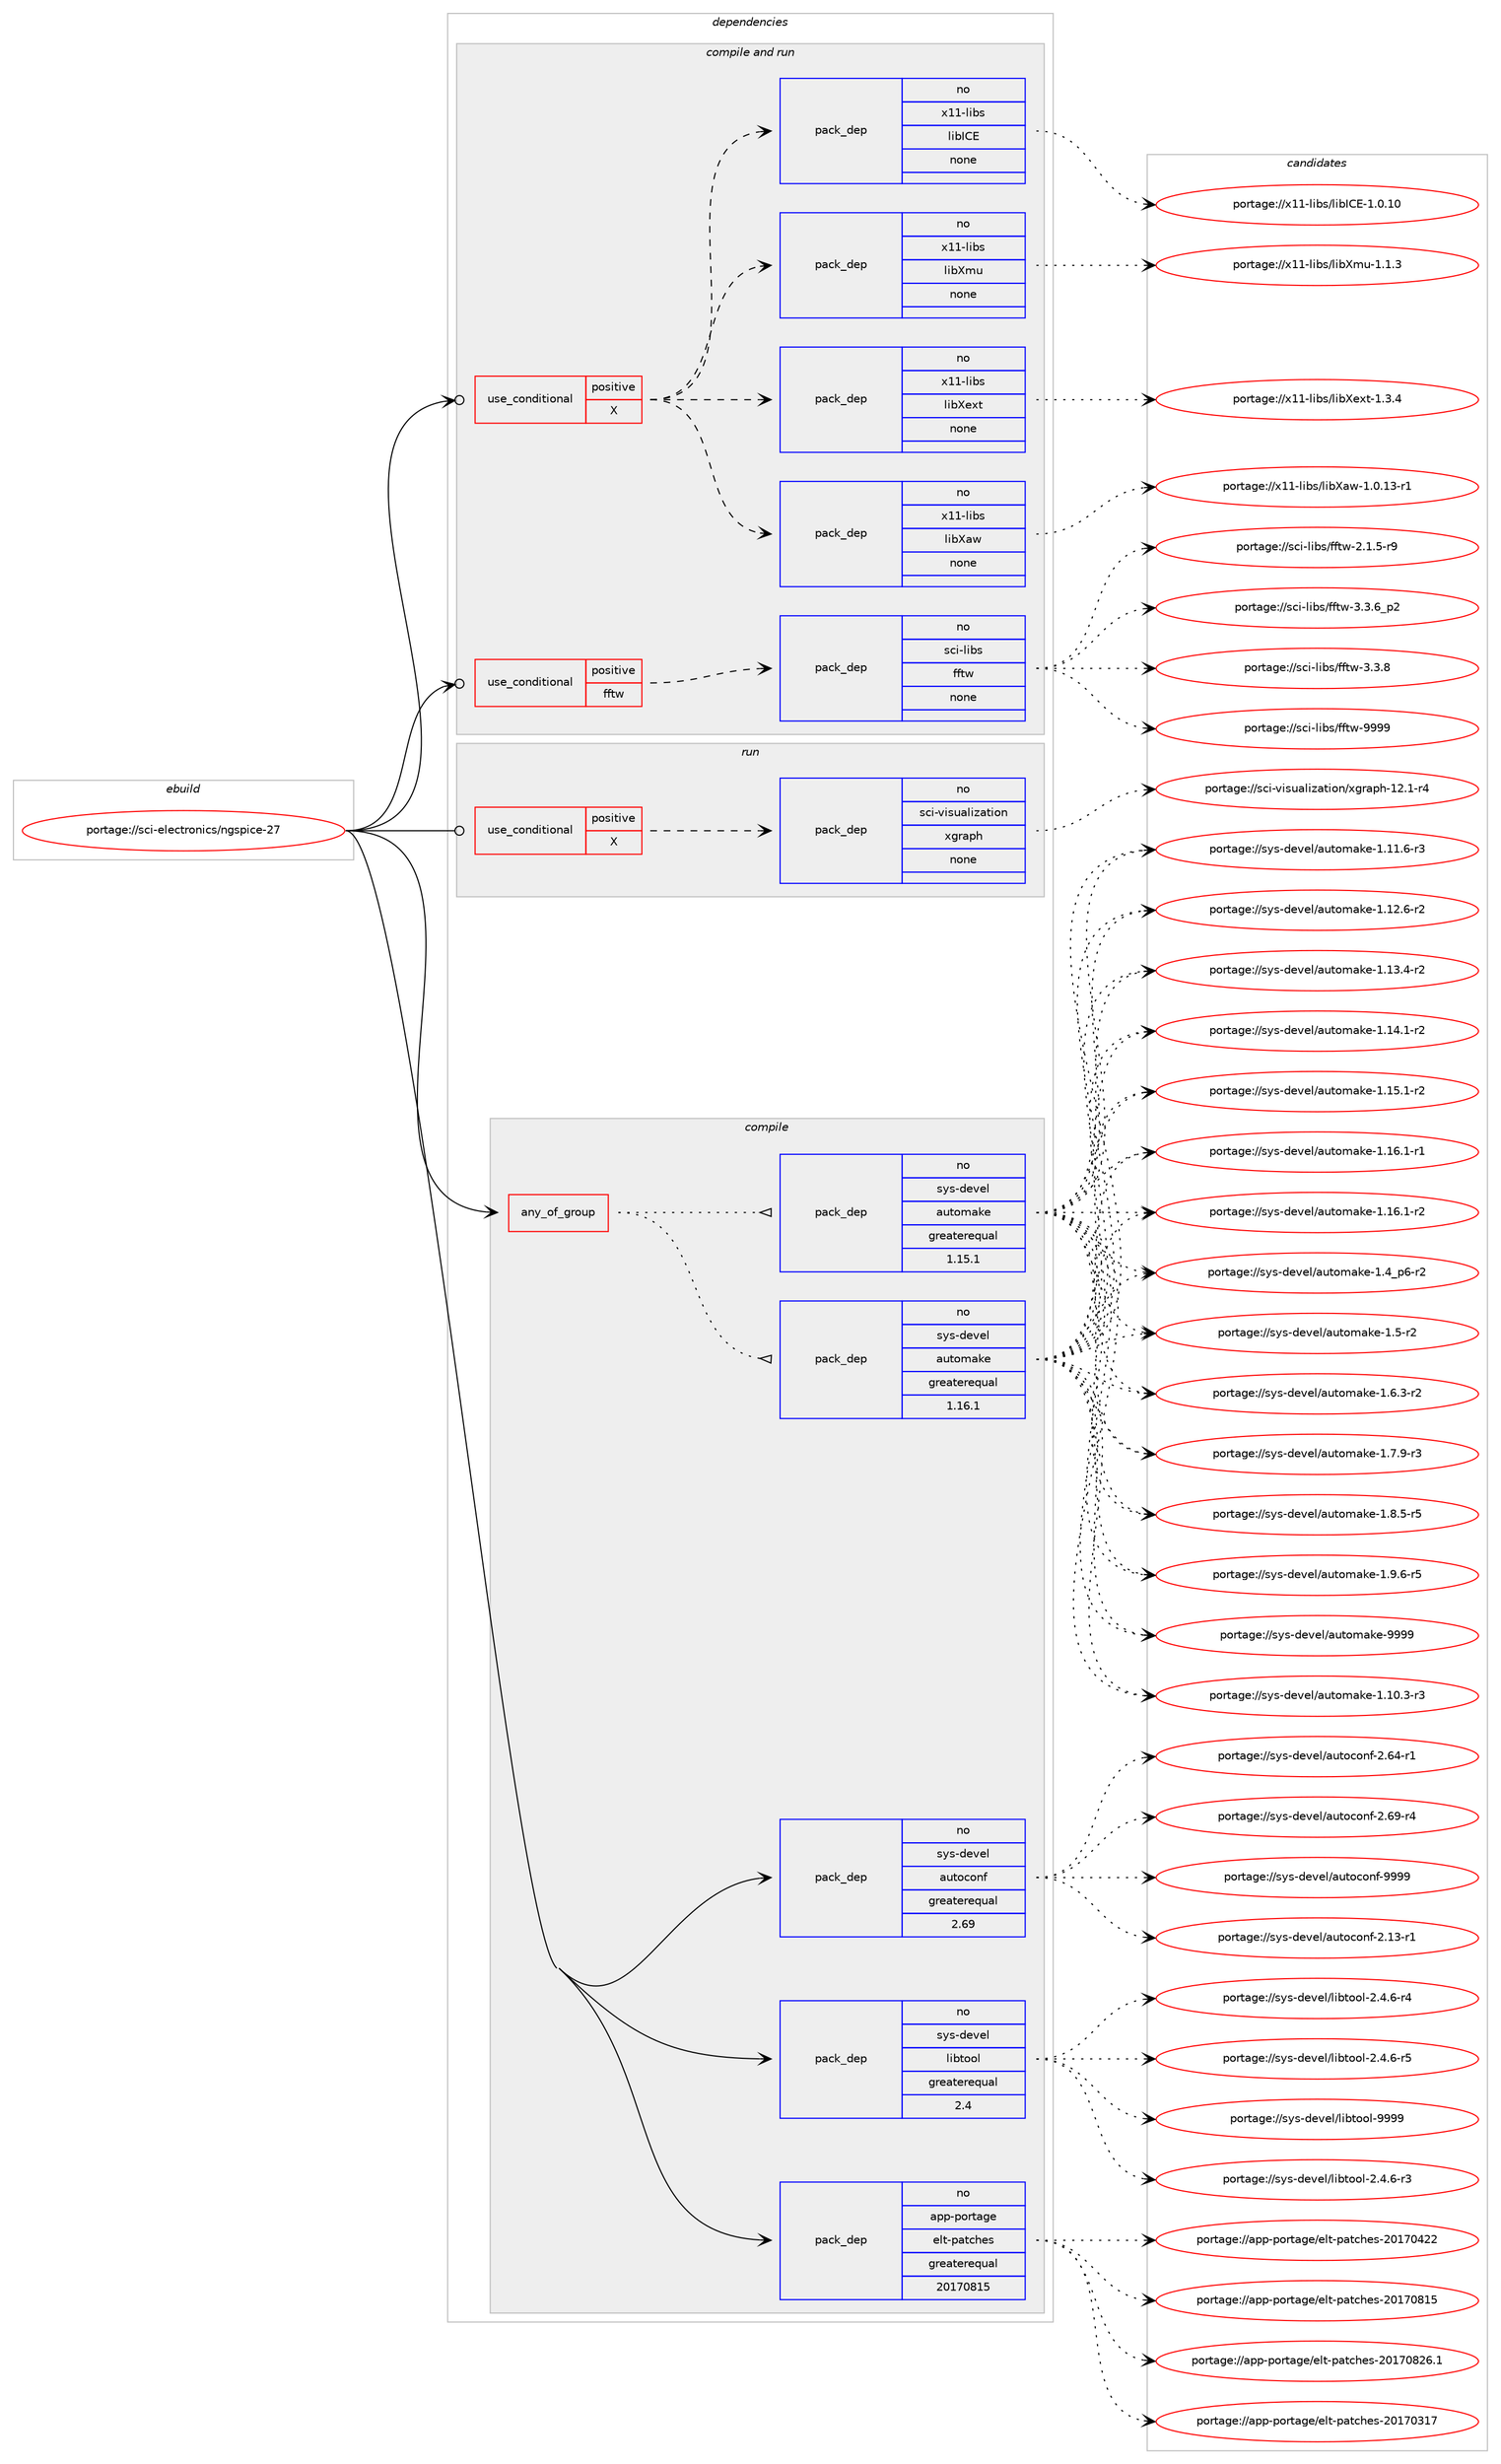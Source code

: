 digraph prolog {

# *************
# Graph options
# *************

newrank=true;
concentrate=true;
compound=true;
graph [rankdir=LR,fontname=Helvetica,fontsize=10,ranksep=1.5];#, ranksep=2.5, nodesep=0.2];
edge  [arrowhead=vee];
node  [fontname=Helvetica,fontsize=10];

# **********
# The ebuild
# **********

subgraph cluster_leftcol {
color=gray;
rank=same;
label=<<i>ebuild</i>>;
id [label="portage://sci-electronics/ngspice-27", color=red, width=4, href="../sci-electronics/ngspice-27.svg"];
}

# ****************
# The dependencies
# ****************

subgraph cluster_midcol {
color=gray;
label=<<i>dependencies</i>>;
subgraph cluster_compile {
fillcolor="#eeeeee";
style=filled;
label=<<i>compile</i>>;
subgraph any6344 {
dependency386408 [label=<<TABLE BORDER="0" CELLBORDER="1" CELLSPACING="0" CELLPADDING="4"><TR><TD CELLPADDING="10">any_of_group</TD></TR></TABLE>>, shape=none, color=red];subgraph pack284162 {
dependency386409 [label=<<TABLE BORDER="0" CELLBORDER="1" CELLSPACING="0" CELLPADDING="4" WIDTH="220"><TR><TD ROWSPAN="6" CELLPADDING="30">pack_dep</TD></TR><TR><TD WIDTH="110">no</TD></TR><TR><TD>sys-devel</TD></TR><TR><TD>automake</TD></TR><TR><TD>greaterequal</TD></TR><TR><TD>1.16.1</TD></TR></TABLE>>, shape=none, color=blue];
}
dependency386408:e -> dependency386409:w [weight=20,style="dotted",arrowhead="oinv"];
subgraph pack284163 {
dependency386410 [label=<<TABLE BORDER="0" CELLBORDER="1" CELLSPACING="0" CELLPADDING="4" WIDTH="220"><TR><TD ROWSPAN="6" CELLPADDING="30">pack_dep</TD></TR><TR><TD WIDTH="110">no</TD></TR><TR><TD>sys-devel</TD></TR><TR><TD>automake</TD></TR><TR><TD>greaterequal</TD></TR><TR><TD>1.15.1</TD></TR></TABLE>>, shape=none, color=blue];
}
dependency386408:e -> dependency386410:w [weight=20,style="dotted",arrowhead="oinv"];
}
id:e -> dependency386408:w [weight=20,style="solid",arrowhead="vee"];
subgraph pack284164 {
dependency386411 [label=<<TABLE BORDER="0" CELLBORDER="1" CELLSPACING="0" CELLPADDING="4" WIDTH="220"><TR><TD ROWSPAN="6" CELLPADDING="30">pack_dep</TD></TR><TR><TD WIDTH="110">no</TD></TR><TR><TD>app-portage</TD></TR><TR><TD>elt-patches</TD></TR><TR><TD>greaterequal</TD></TR><TR><TD>20170815</TD></TR></TABLE>>, shape=none, color=blue];
}
id:e -> dependency386411:w [weight=20,style="solid",arrowhead="vee"];
subgraph pack284165 {
dependency386412 [label=<<TABLE BORDER="0" CELLBORDER="1" CELLSPACING="0" CELLPADDING="4" WIDTH="220"><TR><TD ROWSPAN="6" CELLPADDING="30">pack_dep</TD></TR><TR><TD WIDTH="110">no</TD></TR><TR><TD>sys-devel</TD></TR><TR><TD>autoconf</TD></TR><TR><TD>greaterequal</TD></TR><TR><TD>2.69</TD></TR></TABLE>>, shape=none, color=blue];
}
id:e -> dependency386412:w [weight=20,style="solid",arrowhead="vee"];
subgraph pack284166 {
dependency386413 [label=<<TABLE BORDER="0" CELLBORDER="1" CELLSPACING="0" CELLPADDING="4" WIDTH="220"><TR><TD ROWSPAN="6" CELLPADDING="30">pack_dep</TD></TR><TR><TD WIDTH="110">no</TD></TR><TR><TD>sys-devel</TD></TR><TR><TD>libtool</TD></TR><TR><TD>greaterequal</TD></TR><TR><TD>2.4</TD></TR></TABLE>>, shape=none, color=blue];
}
id:e -> dependency386413:w [weight=20,style="solid",arrowhead="vee"];
}
subgraph cluster_compileandrun {
fillcolor="#eeeeee";
style=filled;
label=<<i>compile and run</i>>;
subgraph cond95698 {
dependency386414 [label=<<TABLE BORDER="0" CELLBORDER="1" CELLSPACING="0" CELLPADDING="4"><TR><TD ROWSPAN="3" CELLPADDING="10">use_conditional</TD></TR><TR><TD>positive</TD></TR><TR><TD>X</TD></TR></TABLE>>, shape=none, color=red];
subgraph pack284167 {
dependency386415 [label=<<TABLE BORDER="0" CELLBORDER="1" CELLSPACING="0" CELLPADDING="4" WIDTH="220"><TR><TD ROWSPAN="6" CELLPADDING="30">pack_dep</TD></TR><TR><TD WIDTH="110">no</TD></TR><TR><TD>x11-libs</TD></TR><TR><TD>libICE</TD></TR><TR><TD>none</TD></TR><TR><TD></TD></TR></TABLE>>, shape=none, color=blue];
}
dependency386414:e -> dependency386415:w [weight=20,style="dashed",arrowhead="vee"];
subgraph pack284168 {
dependency386416 [label=<<TABLE BORDER="0" CELLBORDER="1" CELLSPACING="0" CELLPADDING="4" WIDTH="220"><TR><TD ROWSPAN="6" CELLPADDING="30">pack_dep</TD></TR><TR><TD WIDTH="110">no</TD></TR><TR><TD>x11-libs</TD></TR><TR><TD>libXaw</TD></TR><TR><TD>none</TD></TR><TR><TD></TD></TR></TABLE>>, shape=none, color=blue];
}
dependency386414:e -> dependency386416:w [weight=20,style="dashed",arrowhead="vee"];
subgraph pack284169 {
dependency386417 [label=<<TABLE BORDER="0" CELLBORDER="1" CELLSPACING="0" CELLPADDING="4" WIDTH="220"><TR><TD ROWSPAN="6" CELLPADDING="30">pack_dep</TD></TR><TR><TD WIDTH="110">no</TD></TR><TR><TD>x11-libs</TD></TR><TR><TD>libXext</TD></TR><TR><TD>none</TD></TR><TR><TD></TD></TR></TABLE>>, shape=none, color=blue];
}
dependency386414:e -> dependency386417:w [weight=20,style="dashed",arrowhead="vee"];
subgraph pack284170 {
dependency386418 [label=<<TABLE BORDER="0" CELLBORDER="1" CELLSPACING="0" CELLPADDING="4" WIDTH="220"><TR><TD ROWSPAN="6" CELLPADDING="30">pack_dep</TD></TR><TR><TD WIDTH="110">no</TD></TR><TR><TD>x11-libs</TD></TR><TR><TD>libXmu</TD></TR><TR><TD>none</TD></TR><TR><TD></TD></TR></TABLE>>, shape=none, color=blue];
}
dependency386414:e -> dependency386418:w [weight=20,style="dashed",arrowhead="vee"];
}
id:e -> dependency386414:w [weight=20,style="solid",arrowhead="odotvee"];
subgraph cond95699 {
dependency386419 [label=<<TABLE BORDER="0" CELLBORDER="1" CELLSPACING="0" CELLPADDING="4"><TR><TD ROWSPAN="3" CELLPADDING="10">use_conditional</TD></TR><TR><TD>positive</TD></TR><TR><TD>fftw</TD></TR></TABLE>>, shape=none, color=red];
subgraph pack284171 {
dependency386420 [label=<<TABLE BORDER="0" CELLBORDER="1" CELLSPACING="0" CELLPADDING="4" WIDTH="220"><TR><TD ROWSPAN="6" CELLPADDING="30">pack_dep</TD></TR><TR><TD WIDTH="110">no</TD></TR><TR><TD>sci-libs</TD></TR><TR><TD>fftw</TD></TR><TR><TD>none</TD></TR><TR><TD></TD></TR></TABLE>>, shape=none, color=blue];
}
dependency386419:e -> dependency386420:w [weight=20,style="dashed",arrowhead="vee"];
}
id:e -> dependency386419:w [weight=20,style="solid",arrowhead="odotvee"];
}
subgraph cluster_run {
fillcolor="#eeeeee";
style=filled;
label=<<i>run</i>>;
subgraph cond95700 {
dependency386421 [label=<<TABLE BORDER="0" CELLBORDER="1" CELLSPACING="0" CELLPADDING="4"><TR><TD ROWSPAN="3" CELLPADDING="10">use_conditional</TD></TR><TR><TD>positive</TD></TR><TR><TD>X</TD></TR></TABLE>>, shape=none, color=red];
subgraph pack284172 {
dependency386422 [label=<<TABLE BORDER="0" CELLBORDER="1" CELLSPACING="0" CELLPADDING="4" WIDTH="220"><TR><TD ROWSPAN="6" CELLPADDING="30">pack_dep</TD></TR><TR><TD WIDTH="110">no</TD></TR><TR><TD>sci-visualization</TD></TR><TR><TD>xgraph</TD></TR><TR><TD>none</TD></TR><TR><TD></TD></TR></TABLE>>, shape=none, color=blue];
}
dependency386421:e -> dependency386422:w [weight=20,style="dashed",arrowhead="vee"];
}
id:e -> dependency386421:w [weight=20,style="solid",arrowhead="odot"];
}
}

# **************
# The candidates
# **************

subgraph cluster_choices {
rank=same;
color=gray;
label=<<i>candidates</i>>;

subgraph choice284162 {
color=black;
nodesep=1;
choiceportage11512111545100101118101108479711711611110997107101454946494846514511451 [label="portage://sys-devel/automake-1.10.3-r3", color=red, width=4,href="../sys-devel/automake-1.10.3-r3.svg"];
choiceportage11512111545100101118101108479711711611110997107101454946494946544511451 [label="portage://sys-devel/automake-1.11.6-r3", color=red, width=4,href="../sys-devel/automake-1.11.6-r3.svg"];
choiceportage11512111545100101118101108479711711611110997107101454946495046544511450 [label="portage://sys-devel/automake-1.12.6-r2", color=red, width=4,href="../sys-devel/automake-1.12.6-r2.svg"];
choiceportage11512111545100101118101108479711711611110997107101454946495146524511450 [label="portage://sys-devel/automake-1.13.4-r2", color=red, width=4,href="../sys-devel/automake-1.13.4-r2.svg"];
choiceportage11512111545100101118101108479711711611110997107101454946495246494511450 [label="portage://sys-devel/automake-1.14.1-r2", color=red, width=4,href="../sys-devel/automake-1.14.1-r2.svg"];
choiceportage11512111545100101118101108479711711611110997107101454946495346494511450 [label="portage://sys-devel/automake-1.15.1-r2", color=red, width=4,href="../sys-devel/automake-1.15.1-r2.svg"];
choiceportage11512111545100101118101108479711711611110997107101454946495446494511449 [label="portage://sys-devel/automake-1.16.1-r1", color=red, width=4,href="../sys-devel/automake-1.16.1-r1.svg"];
choiceportage11512111545100101118101108479711711611110997107101454946495446494511450 [label="portage://sys-devel/automake-1.16.1-r2", color=red, width=4,href="../sys-devel/automake-1.16.1-r2.svg"];
choiceportage115121115451001011181011084797117116111109971071014549465295112544511450 [label="portage://sys-devel/automake-1.4_p6-r2", color=red, width=4,href="../sys-devel/automake-1.4_p6-r2.svg"];
choiceportage11512111545100101118101108479711711611110997107101454946534511450 [label="portage://sys-devel/automake-1.5-r2", color=red, width=4,href="../sys-devel/automake-1.5-r2.svg"];
choiceportage115121115451001011181011084797117116111109971071014549465446514511450 [label="portage://sys-devel/automake-1.6.3-r2", color=red, width=4,href="../sys-devel/automake-1.6.3-r2.svg"];
choiceportage115121115451001011181011084797117116111109971071014549465546574511451 [label="portage://sys-devel/automake-1.7.9-r3", color=red, width=4,href="../sys-devel/automake-1.7.9-r3.svg"];
choiceportage115121115451001011181011084797117116111109971071014549465646534511453 [label="portage://sys-devel/automake-1.8.5-r5", color=red, width=4,href="../sys-devel/automake-1.8.5-r5.svg"];
choiceportage115121115451001011181011084797117116111109971071014549465746544511453 [label="portage://sys-devel/automake-1.9.6-r5", color=red, width=4,href="../sys-devel/automake-1.9.6-r5.svg"];
choiceportage115121115451001011181011084797117116111109971071014557575757 [label="portage://sys-devel/automake-9999", color=red, width=4,href="../sys-devel/automake-9999.svg"];
dependency386409:e -> choiceportage11512111545100101118101108479711711611110997107101454946494846514511451:w [style=dotted,weight="100"];
dependency386409:e -> choiceportage11512111545100101118101108479711711611110997107101454946494946544511451:w [style=dotted,weight="100"];
dependency386409:e -> choiceportage11512111545100101118101108479711711611110997107101454946495046544511450:w [style=dotted,weight="100"];
dependency386409:e -> choiceportage11512111545100101118101108479711711611110997107101454946495146524511450:w [style=dotted,weight="100"];
dependency386409:e -> choiceportage11512111545100101118101108479711711611110997107101454946495246494511450:w [style=dotted,weight="100"];
dependency386409:e -> choiceportage11512111545100101118101108479711711611110997107101454946495346494511450:w [style=dotted,weight="100"];
dependency386409:e -> choiceportage11512111545100101118101108479711711611110997107101454946495446494511449:w [style=dotted,weight="100"];
dependency386409:e -> choiceportage11512111545100101118101108479711711611110997107101454946495446494511450:w [style=dotted,weight="100"];
dependency386409:e -> choiceportage115121115451001011181011084797117116111109971071014549465295112544511450:w [style=dotted,weight="100"];
dependency386409:e -> choiceportage11512111545100101118101108479711711611110997107101454946534511450:w [style=dotted,weight="100"];
dependency386409:e -> choiceportage115121115451001011181011084797117116111109971071014549465446514511450:w [style=dotted,weight="100"];
dependency386409:e -> choiceportage115121115451001011181011084797117116111109971071014549465546574511451:w [style=dotted,weight="100"];
dependency386409:e -> choiceportage115121115451001011181011084797117116111109971071014549465646534511453:w [style=dotted,weight="100"];
dependency386409:e -> choiceportage115121115451001011181011084797117116111109971071014549465746544511453:w [style=dotted,weight="100"];
dependency386409:e -> choiceportage115121115451001011181011084797117116111109971071014557575757:w [style=dotted,weight="100"];
}
subgraph choice284163 {
color=black;
nodesep=1;
choiceportage11512111545100101118101108479711711611110997107101454946494846514511451 [label="portage://sys-devel/automake-1.10.3-r3", color=red, width=4,href="../sys-devel/automake-1.10.3-r3.svg"];
choiceportage11512111545100101118101108479711711611110997107101454946494946544511451 [label="portage://sys-devel/automake-1.11.6-r3", color=red, width=4,href="../sys-devel/automake-1.11.6-r3.svg"];
choiceportage11512111545100101118101108479711711611110997107101454946495046544511450 [label="portage://sys-devel/automake-1.12.6-r2", color=red, width=4,href="../sys-devel/automake-1.12.6-r2.svg"];
choiceportage11512111545100101118101108479711711611110997107101454946495146524511450 [label="portage://sys-devel/automake-1.13.4-r2", color=red, width=4,href="../sys-devel/automake-1.13.4-r2.svg"];
choiceportage11512111545100101118101108479711711611110997107101454946495246494511450 [label="portage://sys-devel/automake-1.14.1-r2", color=red, width=4,href="../sys-devel/automake-1.14.1-r2.svg"];
choiceportage11512111545100101118101108479711711611110997107101454946495346494511450 [label="portage://sys-devel/automake-1.15.1-r2", color=red, width=4,href="../sys-devel/automake-1.15.1-r2.svg"];
choiceportage11512111545100101118101108479711711611110997107101454946495446494511449 [label="portage://sys-devel/automake-1.16.1-r1", color=red, width=4,href="../sys-devel/automake-1.16.1-r1.svg"];
choiceportage11512111545100101118101108479711711611110997107101454946495446494511450 [label="portage://sys-devel/automake-1.16.1-r2", color=red, width=4,href="../sys-devel/automake-1.16.1-r2.svg"];
choiceportage115121115451001011181011084797117116111109971071014549465295112544511450 [label="portage://sys-devel/automake-1.4_p6-r2", color=red, width=4,href="../sys-devel/automake-1.4_p6-r2.svg"];
choiceportage11512111545100101118101108479711711611110997107101454946534511450 [label="portage://sys-devel/automake-1.5-r2", color=red, width=4,href="../sys-devel/automake-1.5-r2.svg"];
choiceportage115121115451001011181011084797117116111109971071014549465446514511450 [label="portage://sys-devel/automake-1.6.3-r2", color=red, width=4,href="../sys-devel/automake-1.6.3-r2.svg"];
choiceportage115121115451001011181011084797117116111109971071014549465546574511451 [label="portage://sys-devel/automake-1.7.9-r3", color=red, width=4,href="../sys-devel/automake-1.7.9-r3.svg"];
choiceportage115121115451001011181011084797117116111109971071014549465646534511453 [label="portage://sys-devel/automake-1.8.5-r5", color=red, width=4,href="../sys-devel/automake-1.8.5-r5.svg"];
choiceportage115121115451001011181011084797117116111109971071014549465746544511453 [label="portage://sys-devel/automake-1.9.6-r5", color=red, width=4,href="../sys-devel/automake-1.9.6-r5.svg"];
choiceportage115121115451001011181011084797117116111109971071014557575757 [label="portage://sys-devel/automake-9999", color=red, width=4,href="../sys-devel/automake-9999.svg"];
dependency386410:e -> choiceportage11512111545100101118101108479711711611110997107101454946494846514511451:w [style=dotted,weight="100"];
dependency386410:e -> choiceportage11512111545100101118101108479711711611110997107101454946494946544511451:w [style=dotted,weight="100"];
dependency386410:e -> choiceportage11512111545100101118101108479711711611110997107101454946495046544511450:w [style=dotted,weight="100"];
dependency386410:e -> choiceportage11512111545100101118101108479711711611110997107101454946495146524511450:w [style=dotted,weight="100"];
dependency386410:e -> choiceportage11512111545100101118101108479711711611110997107101454946495246494511450:w [style=dotted,weight="100"];
dependency386410:e -> choiceportage11512111545100101118101108479711711611110997107101454946495346494511450:w [style=dotted,weight="100"];
dependency386410:e -> choiceportage11512111545100101118101108479711711611110997107101454946495446494511449:w [style=dotted,weight="100"];
dependency386410:e -> choiceportage11512111545100101118101108479711711611110997107101454946495446494511450:w [style=dotted,weight="100"];
dependency386410:e -> choiceportage115121115451001011181011084797117116111109971071014549465295112544511450:w [style=dotted,weight="100"];
dependency386410:e -> choiceportage11512111545100101118101108479711711611110997107101454946534511450:w [style=dotted,weight="100"];
dependency386410:e -> choiceportage115121115451001011181011084797117116111109971071014549465446514511450:w [style=dotted,weight="100"];
dependency386410:e -> choiceportage115121115451001011181011084797117116111109971071014549465546574511451:w [style=dotted,weight="100"];
dependency386410:e -> choiceportage115121115451001011181011084797117116111109971071014549465646534511453:w [style=dotted,weight="100"];
dependency386410:e -> choiceportage115121115451001011181011084797117116111109971071014549465746544511453:w [style=dotted,weight="100"];
dependency386410:e -> choiceportage115121115451001011181011084797117116111109971071014557575757:w [style=dotted,weight="100"];
}
subgraph choice284164 {
color=black;
nodesep=1;
choiceportage97112112451121111141169710310147101108116451129711699104101115455048495548514955 [label="portage://app-portage/elt-patches-20170317", color=red, width=4,href="../app-portage/elt-patches-20170317.svg"];
choiceportage97112112451121111141169710310147101108116451129711699104101115455048495548525050 [label="portage://app-portage/elt-patches-20170422", color=red, width=4,href="../app-portage/elt-patches-20170422.svg"];
choiceportage97112112451121111141169710310147101108116451129711699104101115455048495548564953 [label="portage://app-portage/elt-patches-20170815", color=red, width=4,href="../app-portage/elt-patches-20170815.svg"];
choiceportage971121124511211111411697103101471011081164511297116991041011154550484955485650544649 [label="portage://app-portage/elt-patches-20170826.1", color=red, width=4,href="../app-portage/elt-patches-20170826.1.svg"];
dependency386411:e -> choiceportage97112112451121111141169710310147101108116451129711699104101115455048495548514955:w [style=dotted,weight="100"];
dependency386411:e -> choiceportage97112112451121111141169710310147101108116451129711699104101115455048495548525050:w [style=dotted,weight="100"];
dependency386411:e -> choiceportage97112112451121111141169710310147101108116451129711699104101115455048495548564953:w [style=dotted,weight="100"];
dependency386411:e -> choiceportage971121124511211111411697103101471011081164511297116991041011154550484955485650544649:w [style=dotted,weight="100"];
}
subgraph choice284165 {
color=black;
nodesep=1;
choiceportage1151211154510010111810110847971171161119911111010245504649514511449 [label="portage://sys-devel/autoconf-2.13-r1", color=red, width=4,href="../sys-devel/autoconf-2.13-r1.svg"];
choiceportage1151211154510010111810110847971171161119911111010245504654524511449 [label="portage://sys-devel/autoconf-2.64-r1", color=red, width=4,href="../sys-devel/autoconf-2.64-r1.svg"];
choiceportage1151211154510010111810110847971171161119911111010245504654574511452 [label="portage://sys-devel/autoconf-2.69-r4", color=red, width=4,href="../sys-devel/autoconf-2.69-r4.svg"];
choiceportage115121115451001011181011084797117116111991111101024557575757 [label="portage://sys-devel/autoconf-9999", color=red, width=4,href="../sys-devel/autoconf-9999.svg"];
dependency386412:e -> choiceportage1151211154510010111810110847971171161119911111010245504649514511449:w [style=dotted,weight="100"];
dependency386412:e -> choiceportage1151211154510010111810110847971171161119911111010245504654524511449:w [style=dotted,weight="100"];
dependency386412:e -> choiceportage1151211154510010111810110847971171161119911111010245504654574511452:w [style=dotted,weight="100"];
dependency386412:e -> choiceportage115121115451001011181011084797117116111991111101024557575757:w [style=dotted,weight="100"];
}
subgraph choice284166 {
color=black;
nodesep=1;
choiceportage1151211154510010111810110847108105981161111111084550465246544511451 [label="portage://sys-devel/libtool-2.4.6-r3", color=red, width=4,href="../sys-devel/libtool-2.4.6-r3.svg"];
choiceportage1151211154510010111810110847108105981161111111084550465246544511452 [label="portage://sys-devel/libtool-2.4.6-r4", color=red, width=4,href="../sys-devel/libtool-2.4.6-r4.svg"];
choiceportage1151211154510010111810110847108105981161111111084550465246544511453 [label="portage://sys-devel/libtool-2.4.6-r5", color=red, width=4,href="../sys-devel/libtool-2.4.6-r5.svg"];
choiceportage1151211154510010111810110847108105981161111111084557575757 [label="portage://sys-devel/libtool-9999", color=red, width=4,href="../sys-devel/libtool-9999.svg"];
dependency386413:e -> choiceportage1151211154510010111810110847108105981161111111084550465246544511451:w [style=dotted,weight="100"];
dependency386413:e -> choiceportage1151211154510010111810110847108105981161111111084550465246544511452:w [style=dotted,weight="100"];
dependency386413:e -> choiceportage1151211154510010111810110847108105981161111111084550465246544511453:w [style=dotted,weight="100"];
dependency386413:e -> choiceportage1151211154510010111810110847108105981161111111084557575757:w [style=dotted,weight="100"];
}
subgraph choice284167 {
color=black;
nodesep=1;
choiceportage12049494510810598115471081059873676945494648464948 [label="portage://x11-libs/libICE-1.0.10", color=red, width=4,href="../x11-libs/libICE-1.0.10.svg"];
dependency386415:e -> choiceportage12049494510810598115471081059873676945494648464948:w [style=dotted,weight="100"];
}
subgraph choice284168 {
color=black;
nodesep=1;
choiceportage1204949451081059811547108105988897119454946484649514511449 [label="portage://x11-libs/libXaw-1.0.13-r1", color=red, width=4,href="../x11-libs/libXaw-1.0.13-r1.svg"];
dependency386416:e -> choiceportage1204949451081059811547108105988897119454946484649514511449:w [style=dotted,weight="100"];
}
subgraph choice284169 {
color=black;
nodesep=1;
choiceportage12049494510810598115471081059888101120116454946514652 [label="portage://x11-libs/libXext-1.3.4", color=red, width=4,href="../x11-libs/libXext-1.3.4.svg"];
dependency386417:e -> choiceportage12049494510810598115471081059888101120116454946514652:w [style=dotted,weight="100"];
}
subgraph choice284170 {
color=black;
nodesep=1;
choiceportage12049494510810598115471081059888109117454946494651 [label="portage://x11-libs/libXmu-1.1.3", color=red, width=4,href="../x11-libs/libXmu-1.1.3.svg"];
dependency386418:e -> choiceportage12049494510810598115471081059888109117454946494651:w [style=dotted,weight="100"];
}
subgraph choice284171 {
color=black;
nodesep=1;
choiceportage115991054510810598115471021021161194550464946534511457 [label="portage://sci-libs/fftw-2.1.5-r9", color=red, width=4,href="../sci-libs/fftw-2.1.5-r9.svg"];
choiceportage115991054510810598115471021021161194551465146549511250 [label="portage://sci-libs/fftw-3.3.6_p2", color=red, width=4,href="../sci-libs/fftw-3.3.6_p2.svg"];
choiceportage11599105451081059811547102102116119455146514656 [label="portage://sci-libs/fftw-3.3.8", color=red, width=4,href="../sci-libs/fftw-3.3.8.svg"];
choiceportage115991054510810598115471021021161194557575757 [label="portage://sci-libs/fftw-9999", color=red, width=4,href="../sci-libs/fftw-9999.svg"];
dependency386420:e -> choiceportage115991054510810598115471021021161194550464946534511457:w [style=dotted,weight="100"];
dependency386420:e -> choiceportage115991054510810598115471021021161194551465146549511250:w [style=dotted,weight="100"];
dependency386420:e -> choiceportage11599105451081059811547102102116119455146514656:w [style=dotted,weight="100"];
dependency386420:e -> choiceportage115991054510810598115471021021161194557575757:w [style=dotted,weight="100"];
}
subgraph choice284172 {
color=black;
nodesep=1;
choiceportage11599105451181051151179710810512297116105111110471201031149711210445495046494511452 [label="portage://sci-visualization/xgraph-12.1-r4", color=red, width=4,href="../sci-visualization/xgraph-12.1-r4.svg"];
dependency386422:e -> choiceportage11599105451181051151179710810512297116105111110471201031149711210445495046494511452:w [style=dotted,weight="100"];
}
}

}
